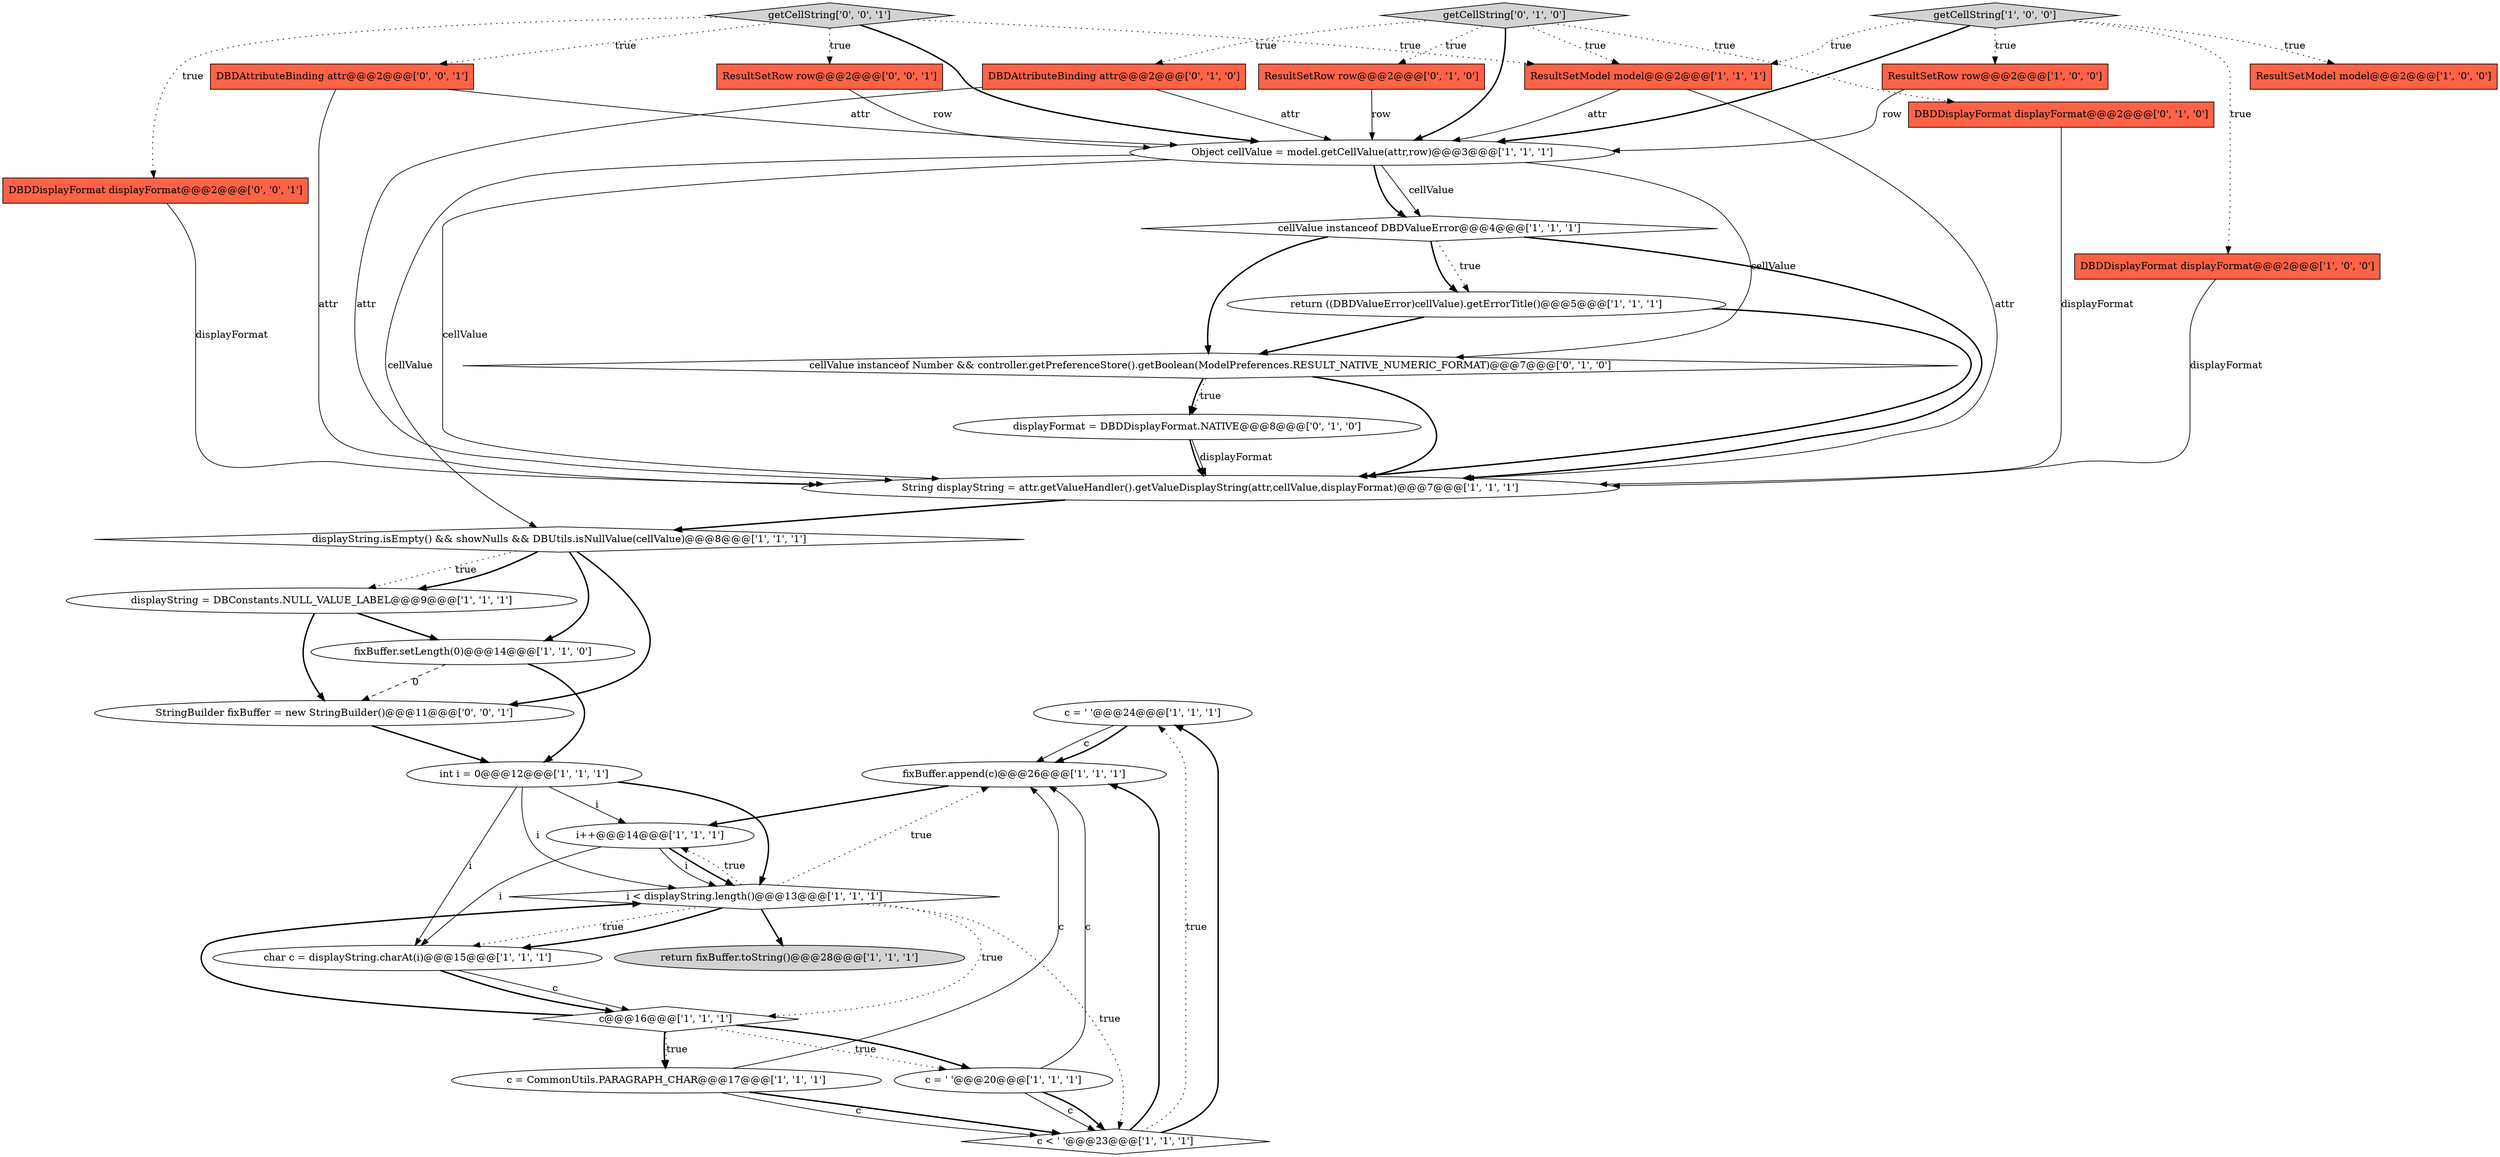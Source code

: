 digraph {
21 [style = filled, label = "c = ' '@@@24@@@['1', '1', '1']", fillcolor = white, shape = ellipse image = "AAA0AAABBB1BBB"];
23 [style = filled, label = "ResultSetRow row@@@2@@@['0', '1', '0']", fillcolor = tomato, shape = box image = "AAA0AAABBB2BBB"];
32 [style = filled, label = "StringBuilder fixBuffer = new StringBuilder()@@@11@@@['0', '0', '1']", fillcolor = white, shape = ellipse image = "AAA0AAABBB3BBB"];
18 [style = filled, label = "ResultSetModel model@@@2@@@['1', '1', '1']", fillcolor = tomato, shape = box image = "AAA0AAABBB1BBB"];
22 [style = filled, label = "displayString.isEmpty() && showNulls && DBUtils.isNullValue(cellValue)@@@8@@@['1', '1', '1']", fillcolor = white, shape = diamond image = "AAA0AAABBB1BBB"];
5 [style = filled, label = "c = CommonUtils.PARAGRAPH_CHAR@@@17@@@['1', '1', '1']", fillcolor = white, shape = ellipse image = "AAA0AAABBB1BBB"];
10 [style = filled, label = "return ((DBDValueError)cellValue).getErrorTitle()@@@5@@@['1', '1', '1']", fillcolor = white, shape = ellipse image = "AAA0AAABBB1BBB"];
26 [style = filled, label = "displayFormat = DBDDisplayFormat.NATIVE@@@8@@@['0', '1', '0']", fillcolor = white, shape = ellipse image = "AAA1AAABBB2BBB"];
13 [style = filled, label = "i < displayString.length()@@@13@@@['1', '1', '1']", fillcolor = white, shape = diamond image = "AAA0AAABBB1BBB"];
28 [style = filled, label = "getCellString['0', '1', '0']", fillcolor = lightgray, shape = diamond image = "AAA0AAABBB2BBB"];
12 [style = filled, label = "fixBuffer.setLength(0)@@@14@@@['1', '1', '0']", fillcolor = white, shape = ellipse image = "AAA0AAABBB1BBB"];
30 [style = filled, label = "ResultSetRow row@@@2@@@['0', '0', '1']", fillcolor = tomato, shape = box image = "AAA0AAABBB3BBB"];
1 [style = filled, label = "displayString = DBConstants.NULL_VALUE_LABEL@@@9@@@['1', '1', '1']", fillcolor = white, shape = ellipse image = "AAA0AAABBB1BBB"];
33 [style = filled, label = "getCellString['0', '0', '1']", fillcolor = lightgray, shape = diamond image = "AAA0AAABBB3BBB"];
7 [style = filled, label = "c@@@16@@@['1', '1', '1']", fillcolor = white, shape = diamond image = "AAA0AAABBB1BBB"];
8 [style = filled, label = "c = ' '@@@20@@@['1', '1', '1']", fillcolor = white, shape = ellipse image = "AAA0AAABBB1BBB"];
9 [style = filled, label = "i++@@@14@@@['1', '1', '1']", fillcolor = white, shape = ellipse image = "AAA0AAABBB1BBB"];
24 [style = filled, label = "DBDAttributeBinding attr@@@2@@@['0', '1', '0']", fillcolor = tomato, shape = box image = "AAA0AAABBB2BBB"];
3 [style = filled, label = "ResultSetModel model@@@2@@@['1', '0', '0']", fillcolor = tomato, shape = box image = "AAA0AAABBB1BBB"];
27 [style = filled, label = "cellValue instanceof Number && controller.getPreferenceStore().getBoolean(ModelPreferences.RESULT_NATIVE_NUMERIC_FORMAT)@@@7@@@['0', '1', '0']", fillcolor = white, shape = diamond image = "AAA1AAABBB2BBB"];
17 [style = filled, label = "c < ' '@@@23@@@['1', '1', '1']", fillcolor = white, shape = diamond image = "AAA0AAABBB1BBB"];
31 [style = filled, label = "DBDAttributeBinding attr@@@2@@@['0', '0', '1']", fillcolor = tomato, shape = box image = "AAA0AAABBB3BBB"];
6 [style = filled, label = "int i = 0@@@12@@@['1', '1', '1']", fillcolor = white, shape = ellipse image = "AAA0AAABBB1BBB"];
29 [style = filled, label = "DBDDisplayFormat displayFormat@@@2@@@['0', '0', '1']", fillcolor = tomato, shape = box image = "AAA0AAABBB3BBB"];
0 [style = filled, label = "getCellString['1', '0', '0']", fillcolor = lightgray, shape = diamond image = "AAA0AAABBB1BBB"];
16 [style = filled, label = "return fixBuffer.toString()@@@28@@@['1', '1', '1']", fillcolor = lightgray, shape = ellipse image = "AAA0AAABBB1BBB"];
2 [style = filled, label = "String displayString = attr.getValueHandler().getValueDisplayString(attr,cellValue,displayFormat)@@@7@@@['1', '1', '1']", fillcolor = white, shape = ellipse image = "AAA0AAABBB1BBB"];
11 [style = filled, label = "DBDDisplayFormat displayFormat@@@2@@@['1', '0', '0']", fillcolor = tomato, shape = box image = "AAA0AAABBB1BBB"];
15 [style = filled, label = "fixBuffer.append(c)@@@26@@@['1', '1', '1']", fillcolor = white, shape = ellipse image = "AAA0AAABBB1BBB"];
14 [style = filled, label = "char c = displayString.charAt(i)@@@15@@@['1', '1', '1']", fillcolor = white, shape = ellipse image = "AAA0AAABBB1BBB"];
19 [style = filled, label = "Object cellValue = model.getCellValue(attr,row)@@@3@@@['1', '1', '1']", fillcolor = white, shape = ellipse image = "AAA0AAABBB1BBB"];
4 [style = filled, label = "ResultSetRow row@@@2@@@['1', '0', '0']", fillcolor = tomato, shape = box image = "AAA0AAABBB1BBB"];
25 [style = filled, label = "DBDDisplayFormat displayFormat@@@2@@@['0', '1', '0']", fillcolor = tomato, shape = box image = "AAA0AAABBB2BBB"];
20 [style = filled, label = "cellValue instanceof DBDValueError@@@4@@@['1', '1', '1']", fillcolor = white, shape = diamond image = "AAA0AAABBB1BBB"];
23->19 [style = solid, label="row"];
20->27 [style = bold, label=""];
29->2 [style = solid, label="displayFormat"];
26->2 [style = bold, label=""];
20->10 [style = bold, label=""];
17->21 [style = bold, label=""];
33->31 [style = dotted, label="true"];
7->13 [style = bold, label=""];
5->17 [style = bold, label=""];
30->19 [style = solid, label="row"];
20->10 [style = dotted, label="true"];
33->18 [style = dotted, label="true"];
6->14 [style = solid, label="i"];
5->15 [style = solid, label="c"];
24->19 [style = solid, label="attr"];
21->15 [style = solid, label="c"];
18->19 [style = solid, label="attr"];
19->2 [style = solid, label="cellValue"];
20->2 [style = bold, label=""];
12->32 [style = dashed, label="0"];
28->24 [style = dotted, label="true"];
14->7 [style = solid, label="c"];
25->2 [style = solid, label="displayFormat"];
4->19 [style = solid, label="row"];
31->2 [style = solid, label="attr"];
14->7 [style = bold, label=""];
9->14 [style = solid, label="i"];
15->9 [style = bold, label=""];
9->13 [style = solid, label="i"];
1->12 [style = bold, label=""];
7->8 [style = dotted, label="true"];
28->19 [style = bold, label=""];
6->9 [style = solid, label="i"];
0->19 [style = bold, label=""];
7->5 [style = dotted, label="true"];
33->30 [style = dotted, label="true"];
28->25 [style = dotted, label="true"];
17->15 [style = bold, label=""];
27->26 [style = bold, label=""];
22->1 [style = dotted, label="true"];
0->11 [style = dotted, label="true"];
0->18 [style = dotted, label="true"];
13->15 [style = dotted, label="true"];
17->21 [style = dotted, label="true"];
19->20 [style = solid, label="cellValue"];
22->1 [style = bold, label=""];
13->14 [style = dotted, label="true"];
1->32 [style = bold, label=""];
7->8 [style = bold, label=""];
11->2 [style = solid, label="displayFormat"];
21->15 [style = bold, label=""];
0->3 [style = dotted, label="true"];
13->9 [style = dotted, label="true"];
27->26 [style = dotted, label="true"];
13->17 [style = dotted, label="true"];
22->32 [style = bold, label=""];
6->13 [style = solid, label="i"];
5->17 [style = solid, label="c"];
19->27 [style = solid, label="cellValue"];
13->16 [style = bold, label=""];
33->29 [style = dotted, label="true"];
8->17 [style = solid, label="c"];
32->6 [style = bold, label=""];
8->15 [style = solid, label="c"];
7->5 [style = bold, label=""];
28->23 [style = dotted, label="true"];
22->12 [style = bold, label=""];
31->19 [style = solid, label="attr"];
12->6 [style = bold, label=""];
26->2 [style = solid, label="displayFormat"];
10->2 [style = bold, label=""];
19->20 [style = bold, label=""];
9->13 [style = bold, label=""];
19->22 [style = solid, label="cellValue"];
10->27 [style = bold, label=""];
6->13 [style = bold, label=""];
8->17 [style = bold, label=""];
2->22 [style = bold, label=""];
18->2 [style = solid, label="attr"];
33->19 [style = bold, label=""];
0->4 [style = dotted, label="true"];
13->14 [style = bold, label=""];
28->18 [style = dotted, label="true"];
13->7 [style = dotted, label="true"];
27->2 [style = bold, label=""];
24->2 [style = solid, label="attr"];
}
